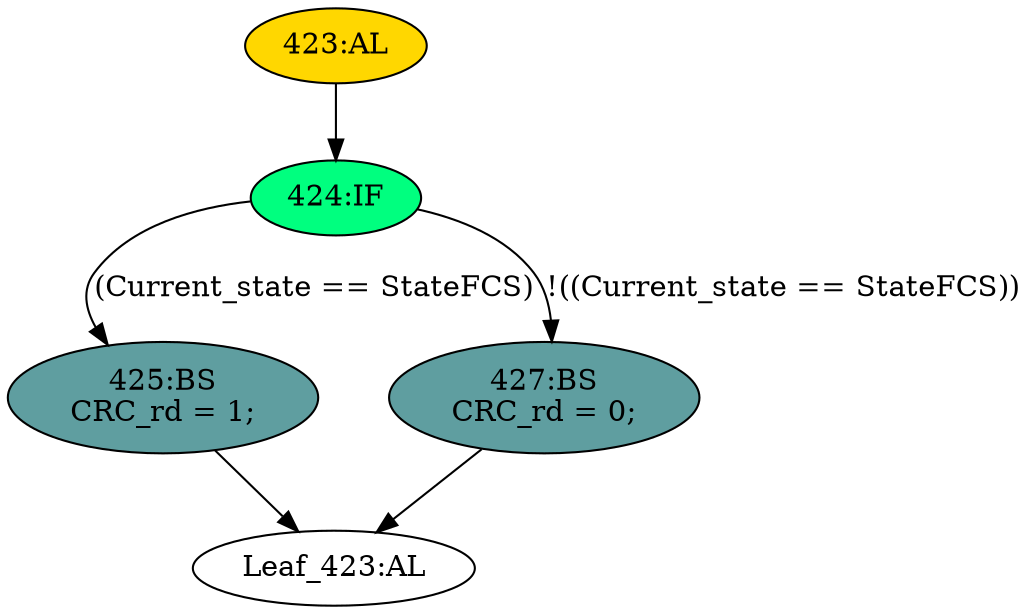 strict digraph "" {
	node [label="\N"];
	"425:BS"	 [ast="<pyverilog.vparser.ast.BlockingSubstitution object at 0x7f104a572850>",
		fillcolor=cadetblue,
		label="425:BS
CRC_rd = 1;",
		statements="[<pyverilog.vparser.ast.BlockingSubstitution object at 0x7f104a572850>]",
		style=filled,
		typ=BlockingSubstitution];
	"Leaf_423:AL"	 [def_var="['CRC_rd']",
		label="Leaf_423:AL"];
	"425:BS" -> "Leaf_423:AL"	 [cond="[]",
		lineno=None];
	"427:BS"	 [ast="<pyverilog.vparser.ast.BlockingSubstitution object at 0x7f104a572a10>",
		fillcolor=cadetblue,
		label="427:BS
CRC_rd = 0;",
		statements="[<pyverilog.vparser.ast.BlockingSubstitution object at 0x7f104a572a10>]",
		style=filled,
		typ=BlockingSubstitution];
	"427:BS" -> "Leaf_423:AL"	 [cond="[]",
		lineno=None];
	"424:IF"	 [ast="<pyverilog.vparser.ast.IfStatement object at 0x7f104a572b50>",
		fillcolor=springgreen,
		label="424:IF",
		statements="[]",
		style=filled,
		typ=IfStatement];
	"424:IF" -> "425:BS"	 [cond="['Current_state', 'StateFCS']",
		label="(Current_state == StateFCS)",
		lineno=424];
	"424:IF" -> "427:BS"	 [cond="['Current_state', 'StateFCS']",
		label="!((Current_state == StateFCS))",
		lineno=424];
	"423:AL"	 [ast="<pyverilog.vparser.ast.Always object at 0x7f104a572c90>",
		clk_sens=False,
		fillcolor=gold,
		label="423:AL",
		sens="['Current_state']",
		statements="[]",
		style=filled,
		typ=Always,
		use_var="['Current_state', 'StateFCS']"];
	"423:AL" -> "424:IF"	 [cond="[]",
		lineno=None];
}
